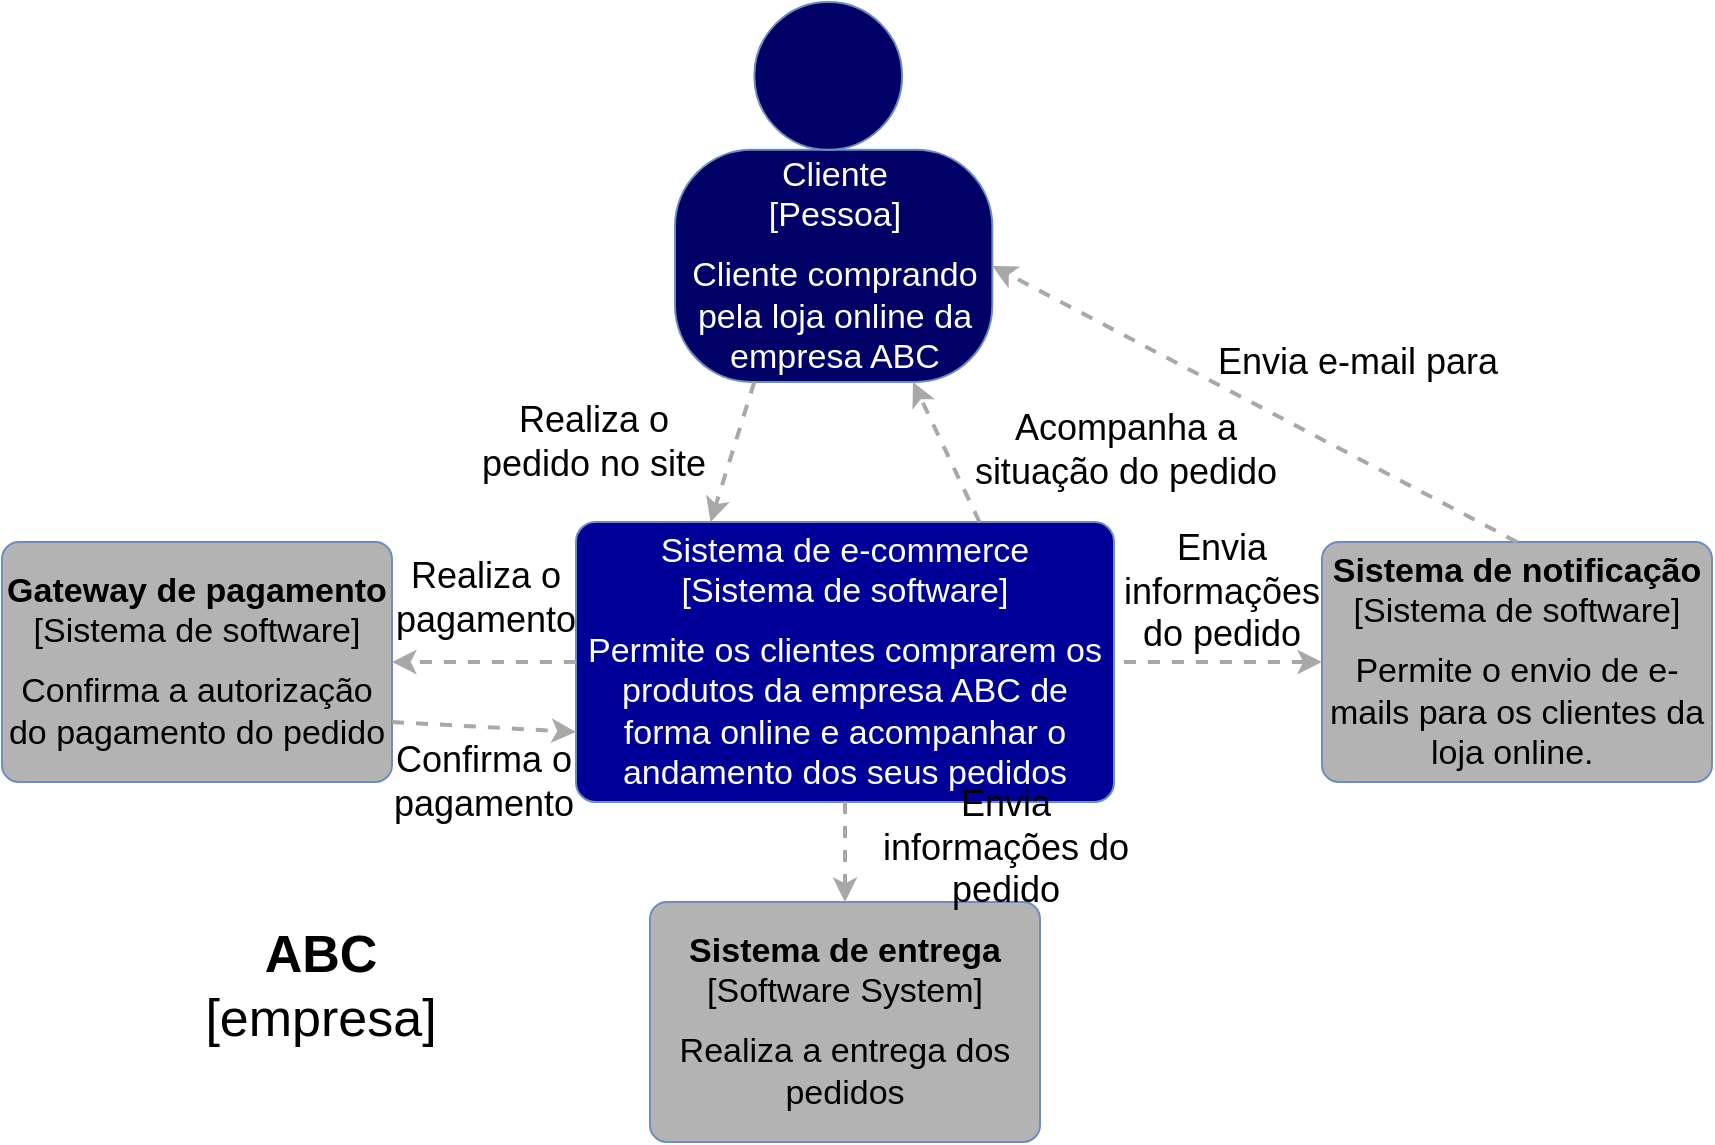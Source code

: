 <mxfile version="21.2.8" type="device">
  <diagram name="Página-1" id="7mm1hLGjsd7x1xsBEt73">
    <mxGraphModel dx="2074" dy="844" grid="1" gridSize="10" guides="1" tooltips="1" connect="1" arrows="1" fold="1" page="1" pageScale="1" pageWidth="827" pageHeight="1169" math="0" shadow="0">
      <root>
        <mxCell id="0" />
        <mxCell id="1" parent="0" />
        <object label="&lt;font style=&quot;font-size: 17px;&quot; color=&quot;#ffffff&quot;&gt;Sistema de e-commerce&lt;/font&gt;&lt;div style=&quot;font-size: 17px;&quot;&gt;&lt;font color=&quot;#ffffff&quot; style=&quot;font-size: 17px;&quot;&gt;[Sistema de software]&lt;/font&gt;&lt;/div&gt;&lt;div style=&quot;font-size: 8px;&quot;&gt;&lt;font color=&quot;#ffffff&quot; style=&quot;font-size: 8px;&quot;&gt;&lt;br&gt;&lt;/font&gt;&lt;/div&gt;&lt;div style=&quot;font-size: 17px;&quot;&gt;&lt;font color=&quot;#ffffff&quot; style=&quot;font-size: 17px;&quot;&gt;Permite os clientes comprarem os produtos da empresa ABC de forma online e acompanhar o andamento dos seus pedidos&lt;/font&gt;&lt;br&gt;&lt;/div&gt;" placeholders="1" c4Name="name" c4Type="SoftwareSystem" c4Description="Beschreibung" id="CQPORLNa1OhLJlv0XgOM-1">
          <mxCell style="rounded=1;whiteSpace=wrap;html=1;labelBackgroundColor=none;fillColor=#000099;fontColor=#000000;align=center;arcSize=7;strokeColor=#6c8ebf;" vertex="1" parent="1">
            <mxGeometry x="291" y="340" width="269" height="140" as="geometry" />
            <C4SoftwareSystem as="c4" />
          </mxCell>
        </object>
        <object label="&lt;font style=&quot;font-size: 17px;&quot;&gt;&lt;font style=&quot;font-size: 17px;&quot;&gt;&lt;b style=&quot;&quot;&gt;Sistema de&amp;nbsp;&lt;/b&gt;&lt;/font&gt;&lt;b style=&quot;&quot;&gt;notificação&lt;/b&gt;&lt;/font&gt;&lt;div style=&quot;font-size: 17px;&quot;&gt;&lt;font style=&quot;font-size: 17px;&quot;&gt;[Sistema de software]&lt;/font&gt;&lt;/div&gt;&lt;div style=&quot;font-size: 8px;&quot;&gt;&lt;font style=&quot;font-size: 8px;&quot;&gt;&lt;br&gt;&lt;/font&gt;&lt;/div&gt;&lt;div style=&quot;font-size: 17px;&quot;&gt;&lt;font style=&quot;font-size: 17px;&quot;&gt;Permite o envio de e-mails para os clientes da loja online.&amp;nbsp;&lt;/font&gt;&lt;/div&gt;" placeholders="1" c4Name="name" c4Type="SoftwareSystem" c4Description="Beschreibung" id="CQPORLNa1OhLJlv0XgOM-2">
          <mxCell style="rounded=1;whiteSpace=wrap;html=1;labelBackgroundColor=none;fillColor=#B3B3B3;fontColor=#000000;align=center;arcSize=7;strokeColor=#6c8ebf;" vertex="1" parent="1">
            <mxGeometry x="664" y="350" width="195" height="120" as="geometry" />
            <C4SoftwareSystem as="c4" />
          </mxCell>
        </object>
        <object label="&lt;font style=&quot;font-size: 17px;&quot;&gt;&lt;font style=&quot;font-size: 17px;&quot;&gt;&lt;span style=&quot;background-color: initial;&quot;&gt;&lt;b style=&quot;&quot;&gt;Gateway de pagamento&lt;br&gt;&lt;/b&gt;&lt;/span&gt;&lt;span style=&quot;background-color: initial;&quot;&gt;[Sistema de software]&lt;/span&gt;&lt;/font&gt;&lt;br&gt;&lt;/font&gt;&lt;div style=&quot;font-size: 8px;&quot;&gt;&lt;font style=&quot;font-size: 8px;&quot;&gt;&lt;br&gt;&lt;/font&gt;&lt;/div&gt;&lt;div style=&quot;font-size: 17px;&quot;&gt;&lt;font style=&quot;font-size: 17px;&quot;&gt;Confirma a autorização do pagamento do pedido&lt;/font&gt;&lt;/div&gt;" placeholders="1" c4Name="name" c4Type="SoftwareSystem" c4Description="Beschreibung" id="CQPORLNa1OhLJlv0XgOM-3">
          <mxCell style="rounded=1;whiteSpace=wrap;html=1;labelBackgroundColor=none;fillColor=#B3B3B3;fontColor=#000000;align=center;arcSize=7;strokeColor=#6c8ebf;" vertex="1" parent="1">
            <mxGeometry x="4" y="350" width="195" height="120" as="geometry" />
            <C4SoftwareSystem as="c4" />
          </mxCell>
        </object>
        <object label="&lt;font style=&quot;font-size: 17px;&quot;&gt;&lt;b style=&quot;&quot;&gt;Sistema de entrega&lt;/b&gt;&lt;/font&gt;&lt;div style=&quot;font-size: 17px;&quot;&gt;&lt;font style=&quot;font-size: 17px;&quot;&gt;[Software System]&lt;/font&gt;&lt;/div&gt;&lt;div style=&quot;font-size: 8px;&quot;&gt;&lt;font style=&quot;font-size: 8px;&quot;&gt;&lt;br&gt;&lt;/font&gt;&lt;/div&gt;&lt;div style=&quot;font-size: 17px;&quot;&gt;&lt;font style=&quot;font-size: 17px;&quot;&gt;Realiza a entrega dos pedidos&lt;/font&gt;&lt;/div&gt;" placeholders="1" c4Name="name" c4Type="SoftwareSystem" c4Description="Beschreibung" id="CQPORLNa1OhLJlv0XgOM-4">
          <mxCell style="rounded=1;whiteSpace=wrap;html=1;labelBackgroundColor=none;fillColor=#B3B3B3;fontColor=#000000;align=center;arcSize=7;strokeColor=#6c8ebf;" vertex="1" parent="1">
            <mxGeometry x="328" y="530" width="195" height="120" as="geometry" />
            <C4SoftwareSystem as="c4" />
          </mxCell>
        </object>
        <mxCell id="CQPORLNa1OhLJlv0XgOM-5" value="" style="group" connectable="0" vertex="1" parent="1">
          <mxGeometry x="340.5" y="80" width="170" height="190" as="geometry" />
        </mxCell>
        <mxCell id="CQPORLNa1OhLJlv0XgOM-6" value="" style="group;rounded=0;labelBackgroundColor=none;fillColor=none;fontColor=#000000;align=center;html=1;" connectable="0" vertex="1" parent="CQPORLNa1OhLJlv0XgOM-5">
          <mxGeometry width="158.667" height="190" as="geometry" />
          <C4Person as="c4" />
        </mxCell>
        <object label="&lt;font color=&quot;#ffffff&quot; style=&quot;font-size: 17px;&quot;&gt;Cliente&lt;/font&gt;&lt;div style=&quot;font-size: 8px;&quot;&gt;&lt;font color=&quot;#ffffff&quot; style=&quot;font-size: 8px;&quot;&gt;&lt;font style=&quot;font-size: 17px;&quot;&gt;[Pessoa]&lt;/font&gt;&lt;br&gt;&lt;br&gt;&lt;/font&gt;&lt;/div&gt;&lt;div style=&quot;font-size: 17px;&quot;&gt;&lt;font color=&quot;#ffffff&quot; style=&quot;font-size: 17px;&quot;&gt;Cliente comprando pela loja online da empresa ABC&lt;/font&gt;&lt;/div&gt;" placeholders="1" c4Name="name" c4Type="body" c4Description="Beschreibung" id="CQPORLNa1OhLJlv0XgOM-7">
          <mxCell style="rounded=1;whiteSpace=wrap;html=1;labelBackgroundColor=none;fillColor=#000066;fontColor=#000000;align=center;arcSize=33;strokeColor=#6c8ebf;" vertex="1" parent="CQPORLNa1OhLJlv0XgOM-6">
            <mxGeometry y="73.889" width="158.667" height="116.111" as="geometry" />
            <C4Person as="c4" />
          </mxCell>
        </object>
        <mxCell id="CQPORLNa1OhLJlv0XgOM-8" value="" style="ellipse;whiteSpace=wrap;html=1;aspect=fixed;rounded=0;labelBackgroundColor=none;fillColor=#000066;fontSize=12;fontColor=#000000;align=center;strokeColor=#6c8ebf;" vertex="1" parent="CQPORLNa1OhLJlv0XgOM-6">
          <mxGeometry x="39.667" width="73.889" height="73.889" as="geometry" />
          <C4Person as="c4" />
        </mxCell>
        <mxCell id="CQPORLNa1OhLJlv0XgOM-9" value="&lt;font style=&quot;font-size: 26px;&quot;&gt;&lt;b&gt;&lt;font style=&quot;font-size: 26px;&quot;&gt;ABC&lt;/font&gt;&lt;/b&gt;&lt;br&gt;[empresa]&lt;/font&gt;" style="text;html=1;strokeColor=none;fillColor=none;align=center;verticalAlign=middle;whiteSpace=wrap;rounded=0;" vertex="1" parent="1">
          <mxGeometry x="90" y="530" width="147" height="84" as="geometry" />
        </mxCell>
        <object label="&lt;div style=&quot;text-align: left; font-size: 16px;&quot;&gt;&lt;div style=&quot;text-align: center&quot;&gt;&lt;br&gt;&lt;/div&gt;&lt;/div&gt;" c4Type="Relationship" c4Description="Beschreibung" c4Technology="technology" id="CQPORLNa1OhLJlv0XgOM-10">
          <mxCell style="edgeStyle=none;rounded=0;html=1;entryX=0.25;entryY=0;jettySize=auto;orthogonalLoop=1;strokeColor=#A8A8A8;strokeWidth=2;fontColor=#000000;jumpStyle=none;dashed=1;exitX=0.25;exitY=1;exitDx=0;exitDy=0;entryDx=0;entryDy=0;" edge="1" parent="1" source="CQPORLNa1OhLJlv0XgOM-7" target="CQPORLNa1OhLJlv0XgOM-1">
            <mxGeometry x="-0.078" y="-30" width="160" relative="1" as="geometry">
              <mxPoint x="370" y="320" as="sourcePoint" />
              <mxPoint x="530" y="320" as="targetPoint" />
              <mxPoint as="offset" />
            </mxGeometry>
            <C4Relationship as="c4" />
          </mxCell>
        </object>
        <object label="&lt;div style=&quot;text-align: left; font-size: 16px;&quot;&gt;&lt;div style=&quot;text-align: center&quot;&gt;&lt;br&gt;&lt;/div&gt;&lt;/div&gt;" c4Type="Relationship" c4Description="Beschreibung" c4Technology="technology" id="CQPORLNa1OhLJlv0XgOM-11">
          <mxCell style="rounded=0;html=1;jettySize=auto;orthogonalLoop=1;strokeColor=#A8A8A8;strokeWidth=2;fontColor=#000000;jumpStyle=none;dashed=1;exitX=1;exitY=0.5;exitDx=0;exitDy=0;entryX=0;entryY=0.5;entryDx=0;entryDy=0;" edge="1" parent="1" target="CQPORLNa1OhLJlv0XgOM-2">
            <mxGeometry y="30" width="160" relative="1" as="geometry">
              <mxPoint x="565" y="410" as="sourcePoint" />
              <mxPoint x="660" y="410" as="targetPoint" />
              <mxPoint as="offset" />
            </mxGeometry>
            <C4Relationship as="c4" />
          </mxCell>
        </object>
        <object label="&lt;div style=&quot;text-align: left; font-size: 16px;&quot;&gt;&lt;div style=&quot;text-align: center&quot;&gt;&lt;br&gt;&lt;/div&gt;&lt;/div&gt;" c4Type="Relationship" c4Description="Beschreibung" c4Technology="technology" id="CQPORLNa1OhLJlv0XgOM-12">
          <mxCell style="edgeStyle=none;rounded=0;html=1;jettySize=auto;orthogonalLoop=1;strokeColor=#A8A8A8;strokeWidth=2;fontColor=#000000;jumpStyle=none;dashed=1;exitX=1;exitY=0.75;exitDx=0;exitDy=0;entryX=0;entryY=0.75;entryDx=0;entryDy=0;" edge="1" parent="1" source="CQPORLNa1OhLJlv0XgOM-3" target="CQPORLNa1OhLJlv0XgOM-1">
            <mxGeometry x="-0.148" y="20" width="160" relative="1" as="geometry">
              <mxPoint x="241" y="260" as="sourcePoint" />
              <mxPoint x="401" y="260" as="targetPoint" />
              <mxPoint as="offset" />
            </mxGeometry>
            <C4Relationship as="c4" />
          </mxCell>
        </object>
        <object label="&lt;div style=&quot;text-align: left; font-size: 16px;&quot;&gt;&lt;div style=&quot;text-align: center&quot;&gt;&lt;br&gt;&lt;/div&gt;&lt;/div&gt;" c4Type="Relationship" c4Description="Beschreibung" c4Technology="technology" id="CQPORLNa1OhLJlv0XgOM-13">
          <mxCell style="edgeStyle=none;rounded=0;html=1;entryX=0.5;entryY=0;jettySize=auto;orthogonalLoop=1;strokeColor=#A8A8A8;strokeWidth=2;fontColor=#000000;jumpStyle=none;dashed=1;exitX=0.5;exitY=1;exitDx=0;exitDy=0;entryDx=0;entryDy=0;" edge="1" parent="1" source="CQPORLNa1OhLJlv0XgOM-1" target="CQPORLNa1OhLJlv0XgOM-4">
            <mxGeometry x="-0.108" width="160" relative="1" as="geometry">
              <mxPoint x="481" y="260" as="sourcePoint" />
              <mxPoint x="641" y="260" as="targetPoint" />
              <mxPoint as="offset" />
            </mxGeometry>
            <C4Relationship as="c4" />
          </mxCell>
        </object>
        <object label="&lt;div style=&quot;text-align: left; font-size: 16px;&quot;&gt;&lt;div style=&quot;text-align: center&quot;&gt;&lt;br&gt;&lt;/div&gt;&lt;/div&gt;" c4Type="Relationship" c4Description="Beschreibung" c4Technology="technology" id="CQPORLNa1OhLJlv0XgOM-14">
          <mxCell style="edgeStyle=none;rounded=0;html=1;entryX=0.75;entryY=1;jettySize=auto;orthogonalLoop=1;strokeColor=#A8A8A8;strokeWidth=2;fontColor=#000000;jumpStyle=none;dashed=1;exitX=0.75;exitY=0;exitDx=0;exitDy=0;entryDx=0;entryDy=0;" edge="1" parent="1" source="CQPORLNa1OhLJlv0XgOM-1" target="CQPORLNa1OhLJlv0XgOM-7">
            <mxGeometry x="-0.303" y="-30" width="160" relative="1" as="geometry">
              <mxPoint x="480" y="220" as="sourcePoint" />
              <mxPoint x="640" y="220" as="targetPoint" />
              <mxPoint as="offset" />
            </mxGeometry>
            <C4Relationship as="c4" />
          </mxCell>
        </object>
        <object label="&lt;div style=&quot;text-align: left&quot;&gt;&lt;div style=&quot;text-align: center&quot;&gt;&lt;br&gt;&lt;/div&gt;&lt;/div&gt;" c4Type="Relationship" c4Description="Beschreibung" c4Technology="technology" id="CQPORLNa1OhLJlv0XgOM-15">
          <mxCell style="edgeStyle=none;rounded=0;html=1;entryX=1;entryY=0.5;jettySize=auto;orthogonalLoop=1;strokeColor=#A8A8A8;strokeWidth=2;fontColor=#000000;jumpStyle=none;dashed=1;exitX=0;exitY=0.5;exitDx=0;exitDy=0;entryDx=0;entryDy=0;" edge="1" parent="1" source="CQPORLNa1OhLJlv0XgOM-1" target="CQPORLNa1OhLJlv0XgOM-3">
            <mxGeometry x="0.034" y="-20" width="160" relative="1" as="geometry">
              <mxPoint x="121" y="400" as="sourcePoint" />
              <mxPoint x="281" y="400" as="targetPoint" />
              <mxPoint as="offset" />
            </mxGeometry>
            <C4Relationship as="c4" />
          </mxCell>
        </object>
        <object label="&lt;div style=&quot;text-align: left&quot;&gt;&lt;div style=&quot;text-align: center&quot;&gt;&lt;br&gt;&lt;/div&gt;&lt;/div&gt;" c4Type="Relationship" c4Description="Beschreibung" c4Technology="technology" id="CQPORLNa1OhLJlv0XgOM-16">
          <mxCell style="edgeStyle=none;rounded=0;html=1;entryX=1;entryY=0.5;jettySize=auto;orthogonalLoop=1;strokeColor=#A8A8A8;strokeWidth=2;fontColor=#000000;jumpStyle=none;dashed=1;exitX=0.5;exitY=0;exitDx=0;exitDy=0;entryDx=0;entryDy=0;" edge="1" parent="1" source="CQPORLNa1OhLJlv0XgOM-2" target="CQPORLNa1OhLJlv0XgOM-7">
            <mxGeometry x="-0.303" y="-29" width="160" relative="1" as="geometry">
              <mxPoint x="459" y="350" as="sourcePoint" />
              <mxPoint x="435" y="220" as="targetPoint" />
              <mxPoint as="offset" />
            </mxGeometry>
            <C4Relationship as="c4" />
          </mxCell>
        </object>
        <mxCell id="CQPORLNa1OhLJlv0XgOM-17" value="&lt;font style=&quot;font-size: 18px;&quot;&gt;Confirma o pagamento&lt;/font&gt;" style="text;html=1;strokeColor=none;fillColor=none;align=center;verticalAlign=middle;whiteSpace=wrap;rounded=0;fontSize=16;" vertex="1" parent="1">
          <mxGeometry x="195" y="450" width="100" height="40" as="geometry" />
        </mxCell>
        <mxCell id="CQPORLNa1OhLJlv0XgOM-18" value="&lt;font style=&quot;font-size: 18px;&quot;&gt;Realiza o pagamento&lt;/font&gt;" style="text;html=1;strokeColor=none;fillColor=none;align=center;verticalAlign=middle;whiteSpace=wrap;rounded=0;fontSize=16;" vertex="1" parent="1">
          <mxGeometry x="196" y="358" width="100" height="40" as="geometry" />
        </mxCell>
        <mxCell id="CQPORLNa1OhLJlv0XgOM-19" value="&lt;font style=&quot;font-size: 18px;&quot;&gt;Envia informações do pedido&lt;/font&gt;" style="text;html=1;strokeColor=none;fillColor=none;align=center;verticalAlign=middle;whiteSpace=wrap;rounded=0;fontSize=16;" vertex="1" parent="1">
          <mxGeometry x="431" y="473" width="150" height="60" as="geometry" />
        </mxCell>
        <mxCell id="CQPORLNa1OhLJlv0XgOM-20" value="&lt;font style=&quot;font-size: 18px;&quot;&gt;Envia informações do pedido&lt;/font&gt;" style="text;html=1;strokeColor=none;fillColor=none;align=center;verticalAlign=middle;whiteSpace=wrap;rounded=0;fontSize=16;" vertex="1" parent="1">
          <mxGeometry x="569" y="345" width="90" height="60" as="geometry" />
        </mxCell>
        <mxCell id="CQPORLNa1OhLJlv0XgOM-21" value="&lt;font style=&quot;font-size: 18px;&quot;&gt;Realiza o pedido no site&lt;/font&gt;" style="text;html=1;strokeColor=none;fillColor=none;align=center;verticalAlign=middle;whiteSpace=wrap;rounded=0;fontSize=16;" vertex="1" parent="1">
          <mxGeometry x="240" y="280" width="120" height="40" as="geometry" />
        </mxCell>
        <mxCell id="CQPORLNa1OhLJlv0XgOM-22" value="&lt;font style=&quot;font-size: 18px;&quot;&gt;Acompanha a situação do pedido&lt;/font&gt;" style="text;html=1;strokeColor=none;fillColor=none;align=center;verticalAlign=middle;whiteSpace=wrap;rounded=0;fontSize=16;" vertex="1" parent="1">
          <mxGeometry x="486" y="284" width="160" height="40" as="geometry" />
        </mxCell>
        <mxCell id="CQPORLNa1OhLJlv0XgOM-23" value="&lt;font style=&quot;font-size: 18px;&quot;&gt;Envia e-mail para&lt;/font&gt;" style="text;html=1;strokeColor=none;fillColor=none;align=center;verticalAlign=middle;whiteSpace=wrap;rounded=0;fontSize=16;" vertex="1" parent="1">
          <mxGeometry x="607" y="240" width="150" height="40" as="geometry" />
        </mxCell>
      </root>
    </mxGraphModel>
  </diagram>
</mxfile>
